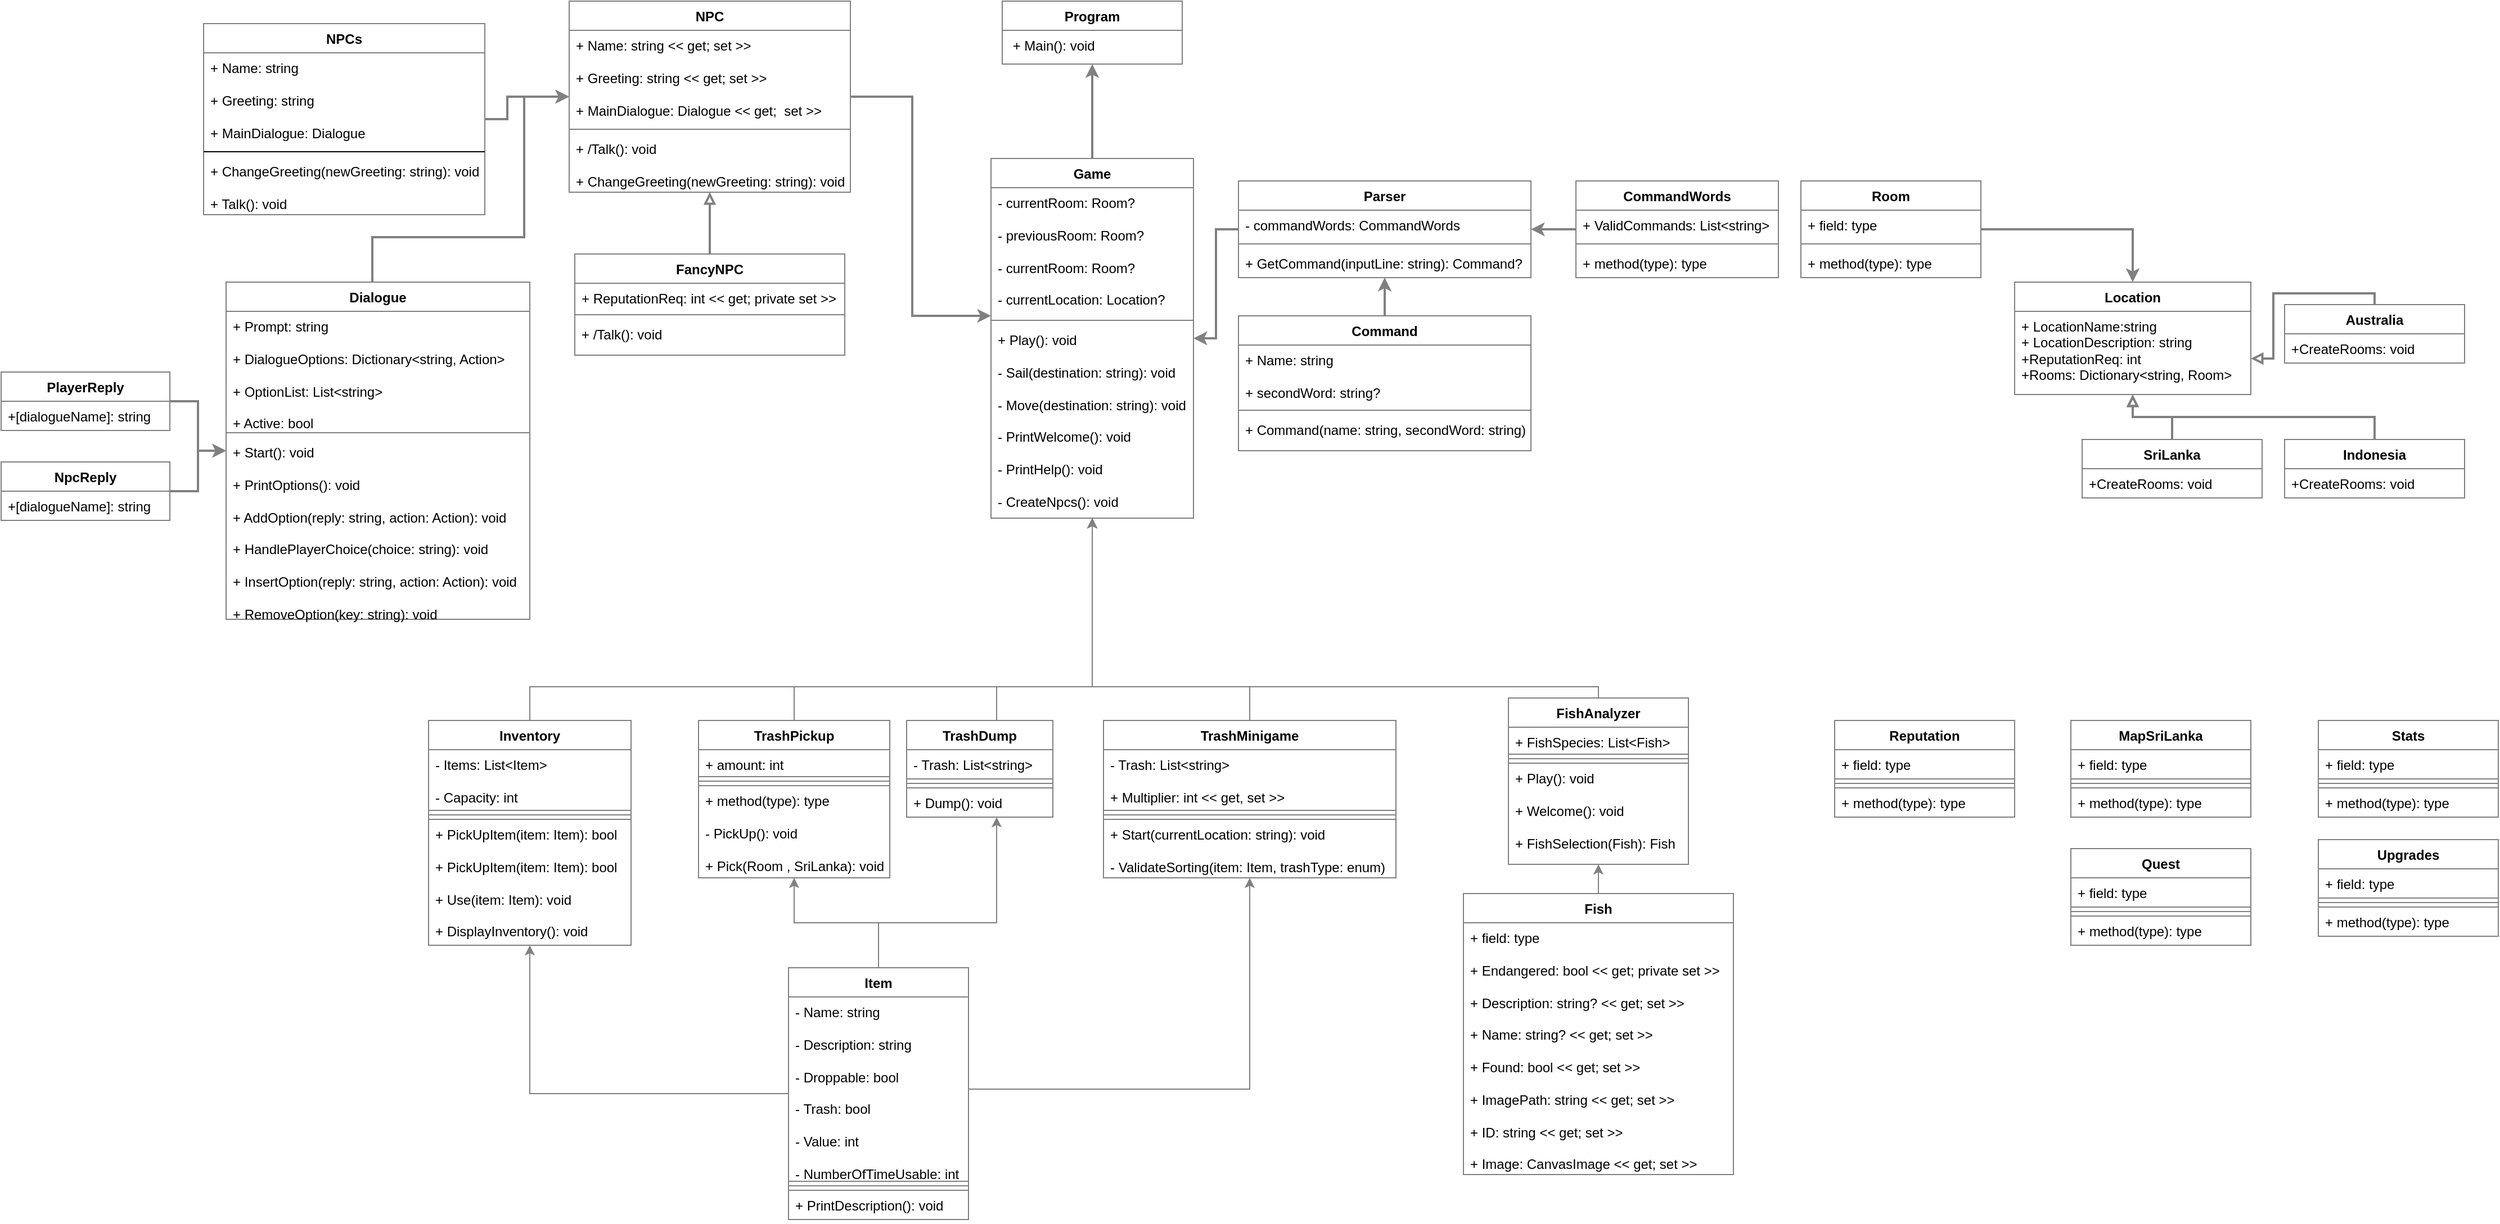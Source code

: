 <mxfile version="25.0.3">
  <diagram name="Page-1" id="HshJEkVW3gEjUvGZFas3">
    <mxGraphModel dx="2058" dy="684" grid="1" gridSize="10" guides="1" tooltips="1" connect="1" arrows="1" fold="1" page="1" pageScale="1" pageWidth="850" pageHeight="1100" math="0" shadow="0">
      <root>
        <mxCell id="0" />
        <mxCell id="1" parent="0" />
        <mxCell id="acAQ6S3nDztvJlJHTMa2-1" value="Program" style="swimlane;fontStyle=1;align=center;verticalAlign=top;childLayout=stackLayout;horizontal=1;startSize=26;horizontalStack=0;resizeParent=1;resizeParentMax=0;resizeLast=0;collapsible=1;marginBottom=0;whiteSpace=wrap;html=1;strokeColor=#808080;" parent="1" vertex="1">
          <mxGeometry x="350" y="10" width="160" height="56" as="geometry" />
        </mxCell>
        <mxCell id="acAQ6S3nDztvJlJHTMa2-4" value="&amp;nbsp;+ Main(): void" style="text;strokeColor=none;fillColor=none;align=left;verticalAlign=top;spacingLeft=4;spacingRight=4;overflow=hidden;rotatable=0;points=[[0,0.5],[1,0.5]];portConstraint=eastwest;whiteSpace=wrap;html=1;" parent="acAQ6S3nDztvJlJHTMa2-1" vertex="1">
          <mxGeometry y="26" width="160" height="30" as="geometry" />
        </mxCell>
        <mxCell id="8JX_aA4OtgWwRaUEEifY-51" style="edgeStyle=orthogonalEdgeStyle;shape=connector;rounded=0;orthogonalLoop=1;jettySize=auto;html=1;strokeColor=#808080;strokeWidth=2;align=center;verticalAlign=middle;fontFamily=Helvetica;fontSize=12;fontColor=default;fontStyle=1;labelBackgroundColor=default;endArrow=classic;endFill=1;" edge="1" parent="1" source="acAQ6S3nDztvJlJHTMa2-5" target="acAQ6S3nDztvJlJHTMa2-1">
          <mxGeometry relative="1" as="geometry" />
        </mxCell>
        <mxCell id="acAQ6S3nDztvJlJHTMa2-5" value="Game" style="swimlane;fontStyle=1;align=center;verticalAlign=top;childLayout=stackLayout;horizontal=1;startSize=26;horizontalStack=0;resizeParent=1;resizeParentMax=0;resizeLast=0;collapsible=1;marginBottom=0;whiteSpace=wrap;html=1;swimlaneFillColor=default;strokeColor=#808080;" parent="1" vertex="1">
          <mxGeometry x="340" y="150" width="180" height="320" as="geometry" />
        </mxCell>
        <mxCell id="acAQ6S3nDztvJlJHTMa2-6" value="- currentRoom: Room?&lt;div&gt;&lt;br&gt;&lt;div&gt;- previousRoom: Room?&lt;/div&gt;&lt;div&gt;&lt;br&gt;&lt;/div&gt;&lt;div&gt;- currentRoom: Room?&lt;br&gt;&lt;/div&gt;&lt;div&gt;&lt;br&gt;&lt;/div&gt;&lt;div&gt;- currentLocation: Location?&lt;/div&gt;&lt;/div&gt;" style="text;strokeColor=none;fillColor=none;align=left;verticalAlign=top;spacingLeft=4;spacingRight=4;overflow=hidden;rotatable=0;points=[[0,0.5],[1,0.5]];portConstraint=eastwest;whiteSpace=wrap;html=1;" parent="acAQ6S3nDztvJlJHTMa2-5" vertex="1">
          <mxGeometry y="26" width="180" height="114" as="geometry" />
        </mxCell>
        <mxCell id="acAQ6S3nDztvJlJHTMa2-7" value="" style="line;strokeWidth=1;fillColor=none;align=left;verticalAlign=middle;spacingTop=-1;spacingLeft=3;spacingRight=3;rotatable=0;labelPosition=right;points=[];portConstraint=eastwest;strokeColor=inherit;" parent="acAQ6S3nDztvJlJHTMa2-5" vertex="1">
          <mxGeometry y="140" width="180" height="8" as="geometry" />
        </mxCell>
        <mxCell id="acAQ6S3nDztvJlJHTMa2-8" value="&lt;div&gt;+ Play(): void&lt;/div&gt;&lt;div&gt;&lt;br&gt;&lt;/div&gt;&lt;div&gt;- Sail(destination: string): void&lt;/div&gt;&lt;div&gt;&lt;br&gt;&lt;/div&gt;&lt;div&gt;- Move(destination: string): void&lt;/div&gt;&lt;div&gt;&lt;br&gt;&lt;/div&gt;&lt;div&gt;- PrintWelcome(): void&lt;/div&gt;&lt;div&gt;&lt;br&gt;&lt;/div&gt;&lt;div&gt;- PrintHelp(): void&lt;/div&gt;&lt;div&gt;&lt;br&gt;&lt;/div&gt;&lt;div&gt;- CreateNpcs(): void&lt;/div&gt;&lt;div&gt;&lt;br&gt;&lt;/div&gt;" style="text;strokeColor=none;fillColor=none;align=left;verticalAlign=top;spacingLeft=4;spacingRight=4;overflow=hidden;rotatable=0;points=[[0,0.5],[1,0.5]];portConstraint=eastwest;whiteSpace=wrap;html=1;" parent="acAQ6S3nDztvJlJHTMa2-5" vertex="1">
          <mxGeometry y="148" width="180" height="172" as="geometry" />
        </mxCell>
        <mxCell id="8JX_aA4OtgWwRaUEEifY-50" style="edgeStyle=orthogonalEdgeStyle;shape=connector;rounded=0;orthogonalLoop=1;jettySize=auto;html=1;strokeColor=#808080;strokeWidth=2;align=center;verticalAlign=middle;fontFamily=Helvetica;fontSize=12;fontColor=default;fontStyle=1;labelBackgroundColor=default;endArrow=classic;endFill=1;" edge="1" parent="1" source="acAQ6S3nDztvJlJHTMa2-13" target="acAQ6S3nDztvJlJHTMa2-5">
          <mxGeometry relative="1" as="geometry" />
        </mxCell>
        <mxCell id="acAQ6S3nDztvJlJHTMa2-13" value="Parser" style="swimlane;fontStyle=1;align=center;verticalAlign=top;childLayout=stackLayout;horizontal=1;startSize=26;horizontalStack=0;resizeParent=1;resizeParentMax=0;resizeLast=0;collapsible=1;marginBottom=0;whiteSpace=wrap;html=1;swimlaneFillColor=default;strokeColor=#808080;" parent="1" vertex="1">
          <mxGeometry x="560" y="170" width="260" height="86" as="geometry" />
        </mxCell>
        <mxCell id="acAQ6S3nDztvJlJHTMa2-14" value="- commandWords: CommandWords" style="text;strokeColor=none;fillColor=none;align=left;verticalAlign=top;spacingLeft=4;spacingRight=4;overflow=hidden;rotatable=0;points=[[0,0.5],[1,0.5]];portConstraint=eastwest;whiteSpace=wrap;html=1;" parent="acAQ6S3nDztvJlJHTMa2-13" vertex="1">
          <mxGeometry y="26" width="260" height="26" as="geometry" />
        </mxCell>
        <mxCell id="acAQ6S3nDztvJlJHTMa2-15" value="" style="line;strokeWidth=1;fillColor=none;align=left;verticalAlign=middle;spacingTop=-1;spacingLeft=3;spacingRight=3;rotatable=0;labelPosition=right;points=[];portConstraint=eastwest;strokeColor=inherit;" parent="acAQ6S3nDztvJlJHTMa2-13" vertex="1">
          <mxGeometry y="52" width="260" height="8" as="geometry" />
        </mxCell>
        <mxCell id="acAQ6S3nDztvJlJHTMa2-16" value="+ GetCommand(inputLine: string): Command?" style="text;strokeColor=none;fillColor=none;align=left;verticalAlign=top;spacingLeft=4;spacingRight=4;overflow=hidden;rotatable=0;points=[[0,0.5],[1,0.5]];portConstraint=eastwest;whiteSpace=wrap;html=1;" parent="acAQ6S3nDztvJlJHTMa2-13" vertex="1">
          <mxGeometry y="60" width="260" height="26" as="geometry" />
        </mxCell>
        <mxCell id="8JX_aA4OtgWwRaUEEifY-49" style="edgeStyle=orthogonalEdgeStyle;shape=connector;rounded=0;orthogonalLoop=1;jettySize=auto;html=1;strokeColor=#808080;strokeWidth=2;align=center;verticalAlign=middle;fontFamily=Helvetica;fontSize=12;fontColor=default;fontStyle=1;labelBackgroundColor=default;endArrow=classic;endFill=1;" edge="1" parent="1" source="acAQ6S3nDztvJlJHTMa2-17" target="acAQ6S3nDztvJlJHTMa2-13">
          <mxGeometry relative="1" as="geometry" />
        </mxCell>
        <mxCell id="acAQ6S3nDztvJlJHTMa2-17" value="Command" style="swimlane;fontStyle=1;align=center;verticalAlign=top;childLayout=stackLayout;horizontal=1;startSize=26;horizontalStack=0;resizeParent=1;resizeParentMax=0;resizeLast=0;collapsible=1;marginBottom=0;whiteSpace=wrap;html=1;swimlaneFillColor=default;strokeColor=#808080;" parent="1" vertex="1">
          <mxGeometry x="560" y="290" width="260" height="120" as="geometry" />
        </mxCell>
        <mxCell id="acAQ6S3nDztvJlJHTMa2-18" value="+ Name: string&lt;div&gt;&lt;br&gt;&lt;div&gt;+ secondWord: string?&lt;/div&gt;&lt;/div&gt;" style="text;strokeColor=none;fillColor=none;align=left;verticalAlign=top;spacingLeft=4;spacingRight=4;overflow=hidden;rotatable=0;points=[[0,0.5],[1,0.5]];portConstraint=eastwest;whiteSpace=wrap;html=1;" parent="acAQ6S3nDztvJlJHTMa2-17" vertex="1">
          <mxGeometry y="26" width="260" height="54" as="geometry" />
        </mxCell>
        <mxCell id="acAQ6S3nDztvJlJHTMa2-19" value="" style="line;strokeWidth=1;fillColor=none;align=left;verticalAlign=middle;spacingTop=-1;spacingLeft=3;spacingRight=3;rotatable=0;labelPosition=right;points=[];portConstraint=eastwest;strokeColor=inherit;" parent="acAQ6S3nDztvJlJHTMa2-17" vertex="1">
          <mxGeometry y="80" width="260" height="8" as="geometry" />
        </mxCell>
        <mxCell id="acAQ6S3nDztvJlJHTMa2-20" value="+ Command(name: string, secondWord: string)" style="text;strokeColor=none;fillColor=none;align=left;verticalAlign=top;spacingLeft=4;spacingRight=4;overflow=hidden;rotatable=0;points=[[0,0.5],[1,0.5]];portConstraint=eastwest;whiteSpace=wrap;html=1;" parent="acAQ6S3nDztvJlJHTMa2-17" vertex="1">
          <mxGeometry y="88" width="260" height="32" as="geometry" />
        </mxCell>
        <mxCell id="acAQ6S3nDztvJlJHTMa2-170" style="edgeStyle=orthogonalEdgeStyle;rounded=0;orthogonalLoop=1;jettySize=auto;html=1;strokeColor=#808080;" parent="1" source="acAQ6S3nDztvJlJHTMa2-33" target="acAQ6S3nDztvJlJHTMa2-5" edge="1">
          <mxGeometry relative="1" as="geometry">
            <Array as="points">
              <mxPoint x="-70" y="620" />
              <mxPoint x="430" y="620" />
            </Array>
          </mxGeometry>
        </mxCell>
        <mxCell id="acAQ6S3nDztvJlJHTMa2-33" value="Inventory" style="swimlane;fontStyle=1;align=center;verticalAlign=top;childLayout=stackLayout;horizontal=1;startSize=26;horizontalStack=0;resizeParent=1;resizeParentMax=0;resizeLast=0;collapsible=1;marginBottom=0;whiteSpace=wrap;html=1;swimlaneFillColor=default;strokeColor=#808080;" parent="1" vertex="1">
          <mxGeometry x="-160" y="650" width="180" height="200" as="geometry" />
        </mxCell>
        <mxCell id="acAQ6S3nDztvJlJHTMa2-34" value="- Items: List&amp;lt;Item&amp;gt;&lt;div&gt;&lt;br&gt;&lt;/div&gt;&lt;div&gt;- Capacity: int&lt;/div&gt;&lt;div&gt;&lt;br&gt;&lt;/div&gt;" style="text;strokeColor=#808080;fillColor=none;align=left;verticalAlign=top;spacingLeft=4;spacingRight=4;overflow=hidden;rotatable=0;points=[[0,0.5],[1,0.5]];portConstraint=eastwest;whiteSpace=wrap;html=1;" parent="acAQ6S3nDztvJlJHTMa2-33" vertex="1">
          <mxGeometry y="26" width="180" height="54" as="geometry" />
        </mxCell>
        <mxCell id="acAQ6S3nDztvJlJHTMa2-35" value="" style="line;strokeWidth=1;fillColor=none;align=left;verticalAlign=middle;spacingTop=-1;spacingLeft=3;spacingRight=3;rotatable=0;labelPosition=right;points=[];portConstraint=eastwest;strokeColor=#808080;" parent="acAQ6S3nDztvJlJHTMa2-33" vertex="1">
          <mxGeometry y="80" width="180" height="8" as="geometry" />
        </mxCell>
        <mxCell id="acAQ6S3nDztvJlJHTMa2-36" value="&lt;div&gt;+ PickUpItem(item: Item): bool&lt;/div&gt;&lt;div&gt;&lt;br&gt;&lt;/div&gt;&lt;div&gt;+ PickUpItem(item: Item): bool&lt;/div&gt;&lt;div&gt;&lt;br&gt;&lt;/div&gt;&lt;div&gt;&lt;span class=&quot;hljs-operator&quot;&gt;+&lt;/span&gt;&amp;nbsp;Use(item: Item): void&lt;/div&gt;&lt;div&gt;&lt;br&gt;&lt;/div&gt;&lt;div&gt;&lt;span class=&quot;hljs-operator&quot;&gt;+&lt;/span&gt;&amp;nbsp;DisplayInventory(): void&amp;nbsp;&lt;/div&gt;" style="text;strokeColor=#808080;fillColor=none;align=left;verticalAlign=top;spacingLeft=4;spacingRight=4;overflow=hidden;rotatable=0;points=[[0,0.5],[1,0.5]];portConstraint=eastwest;whiteSpace=wrap;html=1;" parent="acAQ6S3nDztvJlJHTMa2-33" vertex="1">
          <mxGeometry y="88" width="180" height="112" as="geometry" />
        </mxCell>
        <mxCell id="F4LDAdHDtTHoYNamxjhs-8" style="edgeStyle=orthogonalEdgeStyle;rounded=0;orthogonalLoop=1;jettySize=auto;html=1;strokeColor=#808080;" parent="1" source="acAQ6S3nDztvJlJHTMa2-37" target="acAQ6S3nDztvJlJHTMa2-117" edge="1">
          <mxGeometry relative="1" as="geometry" />
        </mxCell>
        <mxCell id="F4LDAdHDtTHoYNamxjhs-9" style="edgeStyle=orthogonalEdgeStyle;rounded=0;orthogonalLoop=1;jettySize=auto;html=1;strokeColor=#808080;" parent="1" source="acAQ6S3nDztvJlJHTMa2-37" target="acAQ6S3nDztvJlJHTMa2-33" edge="1">
          <mxGeometry relative="1" as="geometry" />
        </mxCell>
        <mxCell id="F4LDAdHDtTHoYNamxjhs-10" style="edgeStyle=orthogonalEdgeStyle;rounded=0;orthogonalLoop=1;jettySize=auto;html=1;strokeColor=#808080;" parent="1" source="acAQ6S3nDztvJlJHTMa2-37" target="acAQ6S3nDztvJlJHTMa2-121" edge="1">
          <mxGeometry relative="1" as="geometry">
            <Array as="points">
              <mxPoint x="240" y="830" />
              <mxPoint x="345" y="830" />
            </Array>
          </mxGeometry>
        </mxCell>
        <mxCell id="acAQ6S3nDztvJlJHTMa2-37" value="Item" style="swimlane;fontStyle=1;align=center;verticalAlign=top;childLayout=stackLayout;horizontal=1;startSize=26;horizontalStack=0;resizeParent=1;resizeParentMax=0;resizeLast=0;collapsible=1;marginBottom=0;whiteSpace=wrap;html=1;swimlaneFillColor=default;strokeColor=#808080;" parent="1" vertex="1">
          <mxGeometry x="160" y="870" width="160" height="224" as="geometry" />
        </mxCell>
        <mxCell id="acAQ6S3nDztvJlJHTMa2-38" value="&lt;font style=&quot;font-size: 12px;&quot;&gt;&lt;span class=&quot;hljs-operator&quot;&gt;-&lt;/span&gt;&amp;nbsp;Name: string&lt;/font&gt;&lt;div&gt;&lt;br&gt;&lt;div&gt;&lt;div&gt;&lt;font style=&quot;font-size: 12px;&quot;&gt;&lt;span class=&quot;hljs-operator&quot;&gt;-&lt;/span&gt;&amp;nbsp;Description: string&lt;/font&gt;&lt;/div&gt;&lt;div&gt;&lt;font style=&quot;font-size: 12px;&quot;&gt;&lt;br&gt;&lt;/font&gt;&lt;/div&gt;&lt;div&gt;&lt;font style=&quot;font-size: 12px;&quot;&gt;&lt;span class=&quot;hljs-operator&quot;&gt;-&lt;/span&gt;&amp;nbsp;Droppable: bool&lt;/font&gt;&lt;/div&gt;&lt;div&gt;&lt;font style=&quot;font-size: 12px;&quot;&gt;&lt;br&gt;&lt;/font&gt;&lt;/div&gt;&lt;div&gt;&lt;font style=&quot;font-size: 12px;&quot;&gt;&lt;span class=&quot;hljs-operator&quot;&gt;-&lt;/span&gt;&amp;nbsp;Trash: bool&lt;/font&gt;&lt;/div&gt;&lt;div&gt;&lt;font style=&quot;font-size: 12px;&quot;&gt;&lt;br&gt;&lt;/font&gt;&lt;/div&gt;&lt;div&gt;&lt;font style=&quot;font-size: 12px;&quot;&gt;&lt;span class=&quot;hljs-operator&quot;&gt;-&lt;/span&gt;&amp;nbsp;&lt;span class=&quot;hljs-keyword&quot;&gt;Value&lt;/span&gt;:&amp;nbsp;&lt;span class=&quot;hljs-type&quot;&gt;int&lt;/span&gt;&lt;/font&gt;&lt;/div&gt;&lt;div&gt;&lt;font style=&quot;font-size: 12px;&quot;&gt;&lt;span class=&quot;hljs-type&quot;&gt;&lt;br&gt;&lt;/span&gt;&lt;/font&gt;&lt;/div&gt;&lt;div&gt;&lt;span class=&quot;hljs-type&quot;&gt;&lt;font style=&quot;font-size: 12px;&quot;&gt;&lt;span class=&quot;hljs-operator&quot;&gt;-&lt;/span&gt;&amp;nbsp;NumberOfTimeUsable:&amp;nbsp;&lt;span class=&quot;hljs-type&quot;&gt;int&lt;/span&gt;&lt;/font&gt;&lt;/span&gt;&lt;/div&gt;&lt;/div&gt;&lt;/div&gt;" style="text;strokeColor=#808080;fillColor=none;align=left;verticalAlign=top;spacingLeft=4;spacingRight=4;overflow=hidden;rotatable=0;points=[[0,0.5],[1,0.5]];portConstraint=eastwest;whiteSpace=wrap;html=1;" parent="acAQ6S3nDztvJlJHTMa2-37" vertex="1">
          <mxGeometry y="26" width="160" height="164" as="geometry" />
        </mxCell>
        <mxCell id="acAQ6S3nDztvJlJHTMa2-39" value="" style="line;strokeWidth=1;fillColor=none;align=left;verticalAlign=middle;spacingTop=-1;spacingLeft=3;spacingRight=3;rotatable=0;labelPosition=right;points=[];portConstraint=eastwest;strokeColor=#808080;" parent="acAQ6S3nDztvJlJHTMa2-37" vertex="1">
          <mxGeometry y="190" width="160" height="8" as="geometry" />
        </mxCell>
        <mxCell id="acAQ6S3nDztvJlJHTMa2-40" value="+ PrintDescription(): void" style="text;strokeColor=#808080;fillColor=none;align=left;verticalAlign=top;spacingLeft=4;spacingRight=4;overflow=hidden;rotatable=0;points=[[0,0.5],[1,0.5]];portConstraint=eastwest;whiteSpace=wrap;html=1;" parent="acAQ6S3nDztvJlJHTMa2-37" vertex="1">
          <mxGeometry y="198" width="160" height="26" as="geometry" />
        </mxCell>
        <mxCell id="acAQ6S3nDztvJlJHTMa2-44" value="CommandWords" style="swimlane;fontStyle=1;align=center;verticalAlign=top;childLayout=stackLayout;horizontal=1;startSize=26;horizontalStack=0;resizeParent=1;resizeParentMax=0;resizeLast=0;collapsible=1;marginBottom=0;whiteSpace=wrap;html=1;strokeColor=#808080;" parent="1" vertex="1">
          <mxGeometry x="860" y="170" width="180" height="86" as="geometry" />
        </mxCell>
        <mxCell id="acAQ6S3nDztvJlJHTMa2-45" value="+ ValidCommands: List&amp;lt;string&amp;gt;" style="text;strokeColor=none;fillColor=none;align=left;verticalAlign=top;spacingLeft=4;spacingRight=4;overflow=hidden;rotatable=0;points=[[0,0.5],[1,0.5]];portConstraint=eastwest;whiteSpace=wrap;html=1;" parent="acAQ6S3nDztvJlJHTMa2-44" vertex="1">
          <mxGeometry y="26" width="180" height="26" as="geometry" />
        </mxCell>
        <mxCell id="acAQ6S3nDztvJlJHTMa2-46" value="" style="line;strokeWidth=1;fillColor=none;align=left;verticalAlign=middle;spacingTop=-1;spacingLeft=3;spacingRight=3;rotatable=0;labelPosition=right;points=[];portConstraint=eastwest;strokeColor=inherit;" parent="acAQ6S3nDztvJlJHTMa2-44" vertex="1">
          <mxGeometry y="52" width="180" height="8" as="geometry" />
        </mxCell>
        <mxCell id="acAQ6S3nDztvJlJHTMa2-47" value="+ method(type): type" style="text;strokeColor=none;fillColor=none;align=left;verticalAlign=top;spacingLeft=4;spacingRight=4;overflow=hidden;rotatable=0;points=[[0,0.5],[1,0.5]];portConstraint=eastwest;whiteSpace=wrap;html=1;" parent="acAQ6S3nDztvJlJHTMa2-44" vertex="1">
          <mxGeometry y="60" width="180" height="26" as="geometry" />
        </mxCell>
        <mxCell id="acAQ6S3nDztvJlJHTMa2-52" value="FancyNPC" style="swimlane;fontStyle=1;align=center;verticalAlign=top;childLayout=stackLayout;horizontal=1;startSize=26;horizontalStack=0;resizeParent=1;resizeParentMax=0;resizeLast=0;collapsible=1;marginBottom=0;whiteSpace=wrap;html=1;strokeColor=#808080;" parent="1" vertex="1">
          <mxGeometry x="-30" y="235" width="240" height="90" as="geometry" />
        </mxCell>
        <mxCell id="acAQ6S3nDztvJlJHTMa2-53" value="+ ReputationReq: int &amp;lt;&amp;lt; get; private set &amp;gt;&amp;gt;" style="text;strokeColor=none;fillColor=none;align=left;verticalAlign=top;spacingLeft=4;spacingRight=4;overflow=hidden;rotatable=0;points=[[0,0.5],[1,0.5]];portConstraint=eastwest;whiteSpace=wrap;html=1;" parent="acAQ6S3nDztvJlJHTMa2-52" vertex="1">
          <mxGeometry y="26" width="240" height="24" as="geometry" />
        </mxCell>
        <mxCell id="acAQ6S3nDztvJlJHTMa2-54" value="" style="line;strokeWidth=1;fillColor=none;align=left;verticalAlign=middle;spacingTop=-1;spacingLeft=3;spacingRight=3;rotatable=0;labelPosition=right;points=[];portConstraint=eastwest;strokeColor=inherit;" parent="acAQ6S3nDztvJlJHTMa2-52" vertex="1">
          <mxGeometry y="50" width="240" height="8" as="geometry" />
        </mxCell>
        <mxCell id="acAQ6S3nDztvJlJHTMa2-55" value="&lt;div&gt;+ /Talk(): void&lt;/div&gt;" style="text;strokeColor=none;fillColor=none;align=left;verticalAlign=top;spacingLeft=4;spacingRight=4;overflow=hidden;rotatable=0;points=[[0,0.5],[1,0.5]];portConstraint=eastwest;whiteSpace=wrap;html=1;" parent="acAQ6S3nDztvJlJHTMa2-52" vertex="1">
          <mxGeometry y="58" width="240" height="32" as="geometry" />
        </mxCell>
        <mxCell id="acAQ6S3nDztvJlJHTMa2-56" value="Dialogue" style="swimlane;fontStyle=1;align=center;verticalAlign=top;childLayout=stackLayout;horizontal=1;startSize=26;horizontalStack=0;resizeParent=1;resizeParentMax=0;resizeLast=0;collapsible=1;marginBottom=0;whiteSpace=wrap;html=1;strokeColor=#808080;" parent="1" vertex="1">
          <mxGeometry x="-340" y="260" width="270" height="300" as="geometry">
            <mxRectangle x="-130" y="204" width="90" height="30" as="alternateBounds" />
          </mxGeometry>
        </mxCell>
        <mxCell id="acAQ6S3nDztvJlJHTMa2-57" value="+ Prompt: string&lt;div&gt;&lt;br&gt;&lt;/div&gt;&lt;div&gt;+ DialogueOptions: Dictionary&amp;lt;string, Action&amp;gt;&lt;br&gt;&lt;/div&gt;&lt;div&gt;&lt;br&gt;&lt;/div&gt;&lt;div&gt;+ OptionList: List&amp;lt;string&amp;gt;&lt;br&gt;&lt;/div&gt;&lt;div&gt;&lt;br&gt;&lt;/div&gt;&lt;div&gt;+ Active: bool&lt;/div&gt;" style="text;strokeColor=none;fillColor=none;align=left;verticalAlign=top;spacingLeft=4;spacingRight=4;overflow=hidden;rotatable=0;points=[[0,0.5],[1,0.5]];portConstraint=eastwest;whiteSpace=wrap;html=1;" parent="acAQ6S3nDztvJlJHTMa2-56" vertex="1">
          <mxGeometry y="26" width="270" height="104" as="geometry" />
        </mxCell>
        <mxCell id="acAQ6S3nDztvJlJHTMa2-58" value="" style="line;strokeWidth=1;fillColor=none;align=left;verticalAlign=middle;spacingTop=-1;spacingLeft=3;spacingRight=3;rotatable=0;labelPosition=right;points=[];portConstraint=eastwest;strokeColor=inherit;" parent="acAQ6S3nDztvJlJHTMa2-56" vertex="1">
          <mxGeometry y="130" width="270" height="8" as="geometry" />
        </mxCell>
        <mxCell id="acAQ6S3nDztvJlJHTMa2-59" value="+ Start(): void&lt;div&gt;&lt;br&gt;&lt;/div&gt;&lt;div&gt;+ PrintOptions(): void&lt;br&gt;&lt;/div&gt;&lt;div&gt;&lt;br&gt;&lt;/div&gt;&lt;div&gt;+ AddOption(reply: string, action: Action): void&lt;/div&gt;&lt;div&gt;&lt;br&gt;&lt;/div&gt;&lt;div&gt;+ HandlePlayerChoice(choice: string): void&lt;br&gt;&lt;/div&gt;&lt;div&gt;&lt;br&gt;&lt;/div&gt;&lt;div&gt;+ InsertOption(reply: string, action: Action): void&lt;br&gt;&lt;/div&gt;&lt;div&gt;&lt;br&gt;&lt;/div&gt;&lt;div&gt;+ RemoveOption(key: string): void&lt;br&gt;&lt;/div&gt;&lt;div&gt;&lt;br&gt;&lt;/div&gt;&lt;div&gt;&lt;br&gt;&lt;/div&gt;" style="text;strokeColor=none;fillColor=none;align=left;verticalAlign=top;spacingLeft=4;spacingRight=4;overflow=hidden;rotatable=0;points=[[0,0.5],[1,0.5]];portConstraint=eastwest;whiteSpace=wrap;html=1;" parent="acAQ6S3nDztvJlJHTMa2-56" vertex="1">
          <mxGeometry y="138" width="270" height="162" as="geometry" />
        </mxCell>
        <mxCell id="acAQ6S3nDztvJlJHTMa2-68" value="Reputation" style="swimlane;fontStyle=1;align=center;verticalAlign=top;childLayout=stackLayout;horizontal=1;startSize=26;horizontalStack=0;resizeParent=1;resizeParentMax=0;resizeLast=0;collapsible=1;marginBottom=0;whiteSpace=wrap;html=1;strokeColor=#808080;" parent="1" vertex="1">
          <mxGeometry x="1090" y="650" width="160" height="86" as="geometry" />
        </mxCell>
        <mxCell id="acAQ6S3nDztvJlJHTMa2-69" value="+ field: type" style="text;strokeColor=#808080;fillColor=none;align=left;verticalAlign=top;spacingLeft=4;spacingRight=4;overflow=hidden;rotatable=0;points=[[0,0.5],[1,0.5]];portConstraint=eastwest;whiteSpace=wrap;html=1;" parent="acAQ6S3nDztvJlJHTMa2-68" vertex="1">
          <mxGeometry y="26" width="160" height="26" as="geometry" />
        </mxCell>
        <mxCell id="acAQ6S3nDztvJlJHTMa2-70" value="" style="line;strokeWidth=1;fillColor=none;align=left;verticalAlign=middle;spacingTop=-1;spacingLeft=3;spacingRight=3;rotatable=0;labelPosition=right;points=[];portConstraint=eastwest;strokeColor=#808080;" parent="acAQ6S3nDztvJlJHTMa2-68" vertex="1">
          <mxGeometry y="52" width="160" height="8" as="geometry" />
        </mxCell>
        <mxCell id="acAQ6S3nDztvJlJHTMa2-71" value="+ method(type): type" style="text;strokeColor=#808080;fillColor=none;align=left;verticalAlign=top;spacingLeft=4;spacingRight=4;overflow=hidden;rotatable=0;points=[[0,0.5],[1,0.5]];portConstraint=eastwest;whiteSpace=wrap;html=1;" parent="acAQ6S3nDztvJlJHTMa2-68" vertex="1">
          <mxGeometry y="60" width="160" height="26" as="geometry" />
        </mxCell>
        <mxCell id="acAQ6S3nDztvJlJHTMa2-72" value="NpcReply" style="swimlane;fontStyle=1;align=center;verticalAlign=top;childLayout=stackLayout;horizontal=1;startSize=26;horizontalStack=0;resizeParent=1;resizeParentMax=0;resizeLast=0;collapsible=1;marginBottom=0;whiteSpace=wrap;html=1;strokeColor=#808080;" parent="1" vertex="1">
          <mxGeometry x="-540" y="420" width="150" height="52" as="geometry" />
        </mxCell>
        <mxCell id="acAQ6S3nDztvJlJHTMa2-73" value="+[dialogueName]: string&amp;nbsp;" style="text;strokeColor=none;fillColor=none;align=left;verticalAlign=top;spacingLeft=4;spacingRight=4;overflow=hidden;rotatable=0;points=[[0,0.5],[1,0.5]];portConstraint=eastwest;whiteSpace=wrap;html=1;" parent="acAQ6S3nDztvJlJHTMa2-72" vertex="1">
          <mxGeometry y="26" width="150" height="26" as="geometry" />
        </mxCell>
        <mxCell id="acAQ6S3nDztvJlJHTMa2-77" value="PlayerReply" style="swimlane;fontStyle=1;align=center;verticalAlign=top;childLayout=stackLayout;horizontal=1;startSize=26;horizontalStack=0;resizeParent=1;resizeParentMax=0;resizeLast=0;collapsible=1;marginBottom=0;whiteSpace=wrap;html=1;strokeColor=#808080;" parent="1" vertex="1">
          <mxGeometry x="-540" y="340" width="150" height="52" as="geometry" />
        </mxCell>
        <mxCell id="acAQ6S3nDztvJlJHTMa2-78" value="+[dialogueName]: string&amp;nbsp;" style="text;strokeColor=none;fillColor=none;align=left;verticalAlign=top;spacingLeft=4;spacingRight=4;overflow=hidden;rotatable=0;points=[[0,0.5],[1,0.5]];portConstraint=eastwest;whiteSpace=wrap;html=1;" parent="acAQ6S3nDztvJlJHTMa2-77" vertex="1">
          <mxGeometry y="26" width="150" height="26" as="geometry" />
        </mxCell>
        <mxCell id="acAQ6S3nDztvJlJHTMa2-81" value="Quest" style="swimlane;fontStyle=1;align=center;verticalAlign=top;childLayout=stackLayout;horizontal=1;startSize=26;horizontalStack=0;resizeParent=1;resizeParentMax=0;resizeLast=0;collapsible=1;marginBottom=0;whiteSpace=wrap;html=1;strokeColor=#808080;" parent="1" vertex="1">
          <mxGeometry x="1300" y="764" width="160" height="86" as="geometry" />
        </mxCell>
        <mxCell id="acAQ6S3nDztvJlJHTMa2-82" value="+ field: type" style="text;strokeColor=#808080;fillColor=none;align=left;verticalAlign=top;spacingLeft=4;spacingRight=4;overflow=hidden;rotatable=0;points=[[0,0.5],[1,0.5]];portConstraint=eastwest;whiteSpace=wrap;html=1;" parent="acAQ6S3nDztvJlJHTMa2-81" vertex="1">
          <mxGeometry y="26" width="160" height="26" as="geometry" />
        </mxCell>
        <mxCell id="acAQ6S3nDztvJlJHTMa2-83" value="" style="line;strokeWidth=1;fillColor=none;align=left;verticalAlign=middle;spacingTop=-1;spacingLeft=3;spacingRight=3;rotatable=0;labelPosition=right;points=[];portConstraint=eastwest;strokeColor=#808080;" parent="acAQ6S3nDztvJlJHTMa2-81" vertex="1">
          <mxGeometry y="52" width="160" height="8" as="geometry" />
        </mxCell>
        <mxCell id="acAQ6S3nDztvJlJHTMa2-84" value="+ method(type): type" style="text;strokeColor=#808080;fillColor=none;align=left;verticalAlign=top;spacingLeft=4;spacingRight=4;overflow=hidden;rotatable=0;points=[[0,0.5],[1,0.5]];portConstraint=eastwest;whiteSpace=wrap;html=1;" parent="acAQ6S3nDztvJlJHTMa2-81" vertex="1">
          <mxGeometry y="60" width="160" height="26" as="geometry" />
        </mxCell>
        <mxCell id="8JX_aA4OtgWwRaUEEifY-46" style="edgeStyle=orthogonalEdgeStyle;shape=connector;rounded=0;orthogonalLoop=1;jettySize=auto;html=1;entryX=0.5;entryY=0;entryDx=0;entryDy=0;strokeColor=#808080;strokeWidth=2;align=center;verticalAlign=middle;fontFamily=Helvetica;fontSize=12;fontColor=default;fontStyle=1;labelBackgroundColor=default;endArrow=classic;endFill=1;" edge="1" parent="1" source="acAQ6S3nDztvJlJHTMa2-85" target="acAQ6S3nDztvJlJHTMa2-137">
          <mxGeometry relative="1" as="geometry" />
        </mxCell>
        <mxCell id="acAQ6S3nDztvJlJHTMa2-85" value="Room" style="swimlane;fontStyle=1;align=center;verticalAlign=top;childLayout=stackLayout;horizontal=1;startSize=26;horizontalStack=0;resizeParent=1;resizeParentMax=0;resizeLast=0;collapsible=1;marginBottom=0;whiteSpace=wrap;html=1;strokeColor=#808080;" parent="1" vertex="1">
          <mxGeometry x="1060" y="170" width="160" height="86" as="geometry" />
        </mxCell>
        <mxCell id="acAQ6S3nDztvJlJHTMa2-86" value="+ field: type" style="text;strokeColor=none;fillColor=none;align=left;verticalAlign=top;spacingLeft=4;spacingRight=4;overflow=hidden;rotatable=0;points=[[0,0.5],[1,0.5]];portConstraint=eastwest;whiteSpace=wrap;html=1;" parent="acAQ6S3nDztvJlJHTMa2-85" vertex="1">
          <mxGeometry y="26" width="160" height="26" as="geometry" />
        </mxCell>
        <mxCell id="acAQ6S3nDztvJlJHTMa2-87" value="" style="line;strokeWidth=1;fillColor=none;align=left;verticalAlign=middle;spacingTop=-1;spacingLeft=3;spacingRight=3;rotatable=0;labelPosition=right;points=[];portConstraint=eastwest;strokeColor=inherit;" parent="acAQ6S3nDztvJlJHTMa2-85" vertex="1">
          <mxGeometry y="52" width="160" height="8" as="geometry" />
        </mxCell>
        <mxCell id="acAQ6S3nDztvJlJHTMa2-88" value="+ method(type): type" style="text;strokeColor=none;fillColor=none;align=left;verticalAlign=top;spacingLeft=4;spacingRight=4;overflow=hidden;rotatable=0;points=[[0,0.5],[1,0.5]];portConstraint=eastwest;whiteSpace=wrap;html=1;" parent="acAQ6S3nDztvJlJHTMa2-85" vertex="1">
          <mxGeometry y="60" width="160" height="26" as="geometry" />
        </mxCell>
        <mxCell id="acAQ6S3nDztvJlJHTMa2-89" value="NPCs" style="swimlane;fontStyle=1;align=center;verticalAlign=top;childLayout=stackLayout;horizontal=1;startSize=26;horizontalStack=0;resizeParent=1;resizeParentMax=0;resizeLast=0;collapsible=1;marginBottom=0;whiteSpace=wrap;html=1;strokeColor=#808080;" parent="1" vertex="1">
          <mxGeometry x="-360" y="30" width="250" height="170" as="geometry" />
        </mxCell>
        <mxCell id="acAQ6S3nDztvJlJHTMa2-90" value="&lt;div&gt;+ Name: string&lt;br&gt;&lt;/div&gt;&lt;div&gt;&lt;br&gt;&lt;/div&gt;&lt;div&gt;+ Greeting: string&lt;/div&gt;&lt;div&gt;&lt;br&gt;&lt;/div&gt;&lt;div&gt;+ MainDialogue: Dialogue&lt;/div&gt;" style="text;align=left;verticalAlign=top;spacingLeft=4;spacingRight=4;overflow=hidden;rotatable=0;points=[[0,0.5],[1,0.5]];portConstraint=eastwest;whiteSpace=wrap;html=1;" parent="acAQ6S3nDztvJlJHTMa2-89" vertex="1">
          <mxGeometry y="26" width="250" height="84" as="geometry" />
        </mxCell>
        <mxCell id="acAQ6S3nDztvJlJHTMa2-91" value="" style="line;strokeWidth=1;align=left;verticalAlign=middle;spacingTop=-1;spacingLeft=3;spacingRight=3;rotatable=0;labelPosition=right;points=[];portConstraint=eastwest;" parent="acAQ6S3nDztvJlJHTMa2-89" vertex="1">
          <mxGeometry y="110" width="250" height="8" as="geometry" />
        </mxCell>
        <mxCell id="acAQ6S3nDztvJlJHTMa2-92" value="+ ChangeGreeting(newGreeting: string): void&lt;br&gt;&lt;div&gt;&lt;br&gt;&lt;/div&gt;&lt;div&gt;+ Talk(): void&lt;br&gt;&lt;/div&gt;" style="text;align=left;verticalAlign=top;spacingLeft=4;spacingRight=4;overflow=hidden;rotatable=0;points=[[0,0.5],[1,0.5]];portConstraint=eastwest;whiteSpace=wrap;html=1;" parent="acAQ6S3nDztvJlJHTMa2-89" vertex="1">
          <mxGeometry y="118" width="250" height="52" as="geometry" />
        </mxCell>
        <mxCell id="acAQ6S3nDztvJlJHTMa2-113" value="MapSriLanka" style="swimlane;fontStyle=1;align=center;verticalAlign=top;childLayout=stackLayout;horizontal=1;startSize=26;horizontalStack=0;resizeParent=1;resizeParentMax=0;resizeLast=0;collapsible=1;marginBottom=0;whiteSpace=wrap;html=1;strokeColor=#808080;" parent="1" vertex="1">
          <mxGeometry x="1300" y="650" width="160" height="86" as="geometry" />
        </mxCell>
        <mxCell id="acAQ6S3nDztvJlJHTMa2-114" value="+ field: type" style="text;strokeColor=#808080;fillColor=none;align=left;verticalAlign=top;spacingLeft=4;spacingRight=4;overflow=hidden;rotatable=0;points=[[0,0.5],[1,0.5]];portConstraint=eastwest;whiteSpace=wrap;html=1;" parent="acAQ6S3nDztvJlJHTMa2-113" vertex="1">
          <mxGeometry y="26" width="160" height="26" as="geometry" />
        </mxCell>
        <mxCell id="acAQ6S3nDztvJlJHTMa2-115" value="" style="line;strokeWidth=1;fillColor=none;align=left;verticalAlign=middle;spacingTop=-1;spacingLeft=3;spacingRight=3;rotatable=0;labelPosition=right;points=[];portConstraint=eastwest;strokeColor=#808080;" parent="acAQ6S3nDztvJlJHTMa2-113" vertex="1">
          <mxGeometry y="52" width="160" height="8" as="geometry" />
        </mxCell>
        <mxCell id="acAQ6S3nDztvJlJHTMa2-116" value="+ method(type): type" style="text;strokeColor=#808080;fillColor=none;align=left;verticalAlign=top;spacingLeft=4;spacingRight=4;overflow=hidden;rotatable=0;points=[[0,0.5],[1,0.5]];portConstraint=eastwest;whiteSpace=wrap;html=1;" parent="acAQ6S3nDztvJlJHTMa2-113" vertex="1">
          <mxGeometry y="60" width="160" height="26" as="geometry" />
        </mxCell>
        <mxCell id="F4LDAdHDtTHoYNamxjhs-5" style="edgeStyle=orthogonalEdgeStyle;rounded=0;orthogonalLoop=1;jettySize=auto;html=1;strokeColor=#808080;" parent="1" source="acAQ6S3nDztvJlJHTMa2-117" target="acAQ6S3nDztvJlJHTMa2-5" edge="1">
          <mxGeometry relative="1" as="geometry">
            <Array as="points">
              <mxPoint x="165" y="620" />
              <mxPoint x="430" y="620" />
            </Array>
          </mxGeometry>
        </mxCell>
        <mxCell id="acAQ6S3nDztvJlJHTMa2-117" value="TrashPickup" style="swimlane;fontStyle=1;align=center;verticalAlign=top;childLayout=stackLayout;horizontal=1;startSize=26;horizontalStack=0;resizeParent=1;resizeParentMax=0;resizeLast=0;collapsible=1;marginBottom=0;whiteSpace=wrap;html=1;swimlaneFillColor=default;strokeColor=#808080;" parent="1" vertex="1">
          <mxGeometry x="80" y="650" width="170" height="140" as="geometry" />
        </mxCell>
        <mxCell id="acAQ6S3nDztvJlJHTMa2-118" value="&lt;div&gt;+ amount: int&lt;br&gt;&lt;/div&gt;" style="text;strokeColor=#808080;fillColor=none;align=left;verticalAlign=top;spacingLeft=4;spacingRight=4;overflow=hidden;rotatable=0;points=[[0,0.5],[1,0.5]];portConstraint=eastwest;whiteSpace=wrap;html=1;" parent="acAQ6S3nDztvJlJHTMa2-117" vertex="1">
          <mxGeometry y="26" width="170" height="24" as="geometry" />
        </mxCell>
        <mxCell id="acAQ6S3nDztvJlJHTMa2-119" value="" style="line;strokeWidth=1;fillColor=none;align=left;verticalAlign=middle;spacingTop=-1;spacingLeft=3;spacingRight=3;rotatable=0;labelPosition=right;points=[];portConstraint=eastwest;strokeColor=#808080;" parent="acAQ6S3nDztvJlJHTMa2-117" vertex="1">
          <mxGeometry y="50" width="170" height="8" as="geometry" />
        </mxCell>
        <mxCell id="acAQ6S3nDztvJlJHTMa2-120" value="+ method(type): type&lt;div&gt;&lt;br&gt;&lt;div&gt;- PickUp(): void&lt;/div&gt;&lt;div&gt;&lt;br&gt;&lt;/div&gt;&lt;div&gt;+ Pick(Room , SriLanka): void&lt;/div&gt;&lt;/div&gt;" style="text;strokeColor=#808080;fillColor=none;align=left;verticalAlign=top;spacingLeft=4;spacingRight=4;overflow=hidden;rotatable=0;points=[[0,0.5],[1,0.5]];portConstraint=eastwest;whiteSpace=wrap;html=1;" parent="acAQ6S3nDztvJlJHTMa2-117" vertex="1">
          <mxGeometry y="58" width="170" height="82" as="geometry" />
        </mxCell>
        <mxCell id="F4LDAdHDtTHoYNamxjhs-6" style="edgeStyle=orthogonalEdgeStyle;rounded=0;orthogonalLoop=1;jettySize=auto;html=1;strokeColor=#808080;" parent="1" source="acAQ6S3nDztvJlJHTMa2-121" target="acAQ6S3nDztvJlJHTMa2-5" edge="1">
          <mxGeometry relative="1" as="geometry">
            <Array as="points">
              <mxPoint x="345" y="620" />
              <mxPoint x="430" y="620" />
            </Array>
          </mxGeometry>
        </mxCell>
        <mxCell id="acAQ6S3nDztvJlJHTMa2-121" value="TrashDump" style="swimlane;fontStyle=1;align=center;verticalAlign=top;childLayout=stackLayout;horizontal=1;startSize=26;horizontalStack=0;resizeParent=1;resizeParentMax=0;resizeLast=0;collapsible=1;marginBottom=0;whiteSpace=wrap;html=1;swimlaneFillColor=default;strokeColor=#808080;" parent="1" vertex="1">
          <mxGeometry x="265" y="650" width="130" height="86" as="geometry" />
        </mxCell>
        <mxCell id="acAQ6S3nDztvJlJHTMa2-122" value="- Trash: List&amp;lt;string&amp;gt;" style="text;strokeColor=#808080;fillColor=none;align=left;verticalAlign=top;spacingLeft=4;spacingRight=4;overflow=hidden;rotatable=0;points=[[0,0.5],[1,0.5]];portConstraint=eastwest;whiteSpace=wrap;html=1;" parent="acAQ6S3nDztvJlJHTMa2-121" vertex="1">
          <mxGeometry y="26" width="130" height="26" as="geometry" />
        </mxCell>
        <mxCell id="acAQ6S3nDztvJlJHTMa2-123" value="" style="line;strokeWidth=1;fillColor=none;align=left;verticalAlign=middle;spacingTop=-1;spacingLeft=3;spacingRight=3;rotatable=0;labelPosition=right;points=[];portConstraint=eastwest;strokeColor=#808080;" parent="acAQ6S3nDztvJlJHTMa2-121" vertex="1">
          <mxGeometry y="52" width="130" height="8" as="geometry" />
        </mxCell>
        <mxCell id="acAQ6S3nDztvJlJHTMa2-124" value="+ Dump(): void" style="text;strokeColor=#808080;fillColor=none;align=left;verticalAlign=top;spacingLeft=4;spacingRight=4;overflow=hidden;rotatable=0;points=[[0,0.5],[1,0.5]];portConstraint=eastwest;whiteSpace=wrap;html=1;" parent="acAQ6S3nDztvJlJHTMa2-121" vertex="1">
          <mxGeometry y="60" width="130" height="26" as="geometry" />
        </mxCell>
        <mxCell id="F4LDAdHDtTHoYNamxjhs-7" style="edgeStyle=orthogonalEdgeStyle;rounded=0;orthogonalLoop=1;jettySize=auto;html=1;strokeColor=#808080;" parent="1" source="acAQ6S3nDztvJlJHTMa2-125" target="acAQ6S3nDztvJlJHTMa2-5" edge="1">
          <mxGeometry relative="1" as="geometry">
            <Array as="points">
              <mxPoint x="570" y="620" />
              <mxPoint x="430" y="620" />
            </Array>
          </mxGeometry>
        </mxCell>
        <mxCell id="acAQ6S3nDztvJlJHTMa2-125" value="TrashMinigame" style="swimlane;fontStyle=1;align=center;verticalAlign=top;childLayout=stackLayout;horizontal=1;startSize=26;horizontalStack=0;resizeParent=1;resizeParentMax=0;resizeLast=0;collapsible=1;marginBottom=0;whiteSpace=wrap;html=1;swimlaneFillColor=default;strokeColor=#808080;" parent="1" vertex="1">
          <mxGeometry x="440" y="650" width="260" height="140" as="geometry" />
        </mxCell>
        <mxCell id="acAQ6S3nDztvJlJHTMa2-126" value="- Trash: List&amp;lt;string&amp;gt;&lt;div&gt;&lt;br&gt;&lt;/div&gt;&lt;div&gt;+ Multiplier: int &amp;lt;&amp;lt; get, set &amp;gt;&amp;gt;&lt;/div&gt;" style="text;strokeColor=#808080;fillColor=none;align=left;verticalAlign=top;spacingLeft=4;spacingRight=4;overflow=hidden;rotatable=0;points=[[0,0.5],[1,0.5]];portConstraint=eastwest;whiteSpace=wrap;html=1;" parent="acAQ6S3nDztvJlJHTMa2-125" vertex="1">
          <mxGeometry y="26" width="260" height="54" as="geometry" />
        </mxCell>
        <mxCell id="acAQ6S3nDztvJlJHTMa2-127" value="" style="line;strokeWidth=1;fillColor=none;align=left;verticalAlign=middle;spacingTop=-1;spacingLeft=3;spacingRight=3;rotatable=0;labelPosition=right;points=[];portConstraint=eastwest;strokeColor=#808080;" parent="acAQ6S3nDztvJlJHTMa2-125" vertex="1">
          <mxGeometry y="80" width="260" height="8" as="geometry" />
        </mxCell>
        <mxCell id="acAQ6S3nDztvJlJHTMa2-128" value="+ Start(currentLocation: string): void&lt;div&gt;&lt;br&gt;&lt;/div&gt;&lt;div&gt;- ValidateSorting(item: Item, trashType: enum)&lt;/div&gt;" style="text;strokeColor=#808080;fillColor=none;align=left;verticalAlign=top;spacingLeft=4;spacingRight=4;overflow=hidden;rotatable=0;points=[[0,0.5],[1,0.5]];portConstraint=eastwest;whiteSpace=wrap;html=1;" parent="acAQ6S3nDztvJlJHTMa2-125" vertex="1">
          <mxGeometry y="88" width="260" height="52" as="geometry" />
        </mxCell>
        <mxCell id="acAQ6S3nDztvJlJHTMa2-129" value="Upgrades" style="swimlane;fontStyle=1;align=center;verticalAlign=top;childLayout=stackLayout;horizontal=1;startSize=26;horizontalStack=0;resizeParent=1;resizeParentMax=0;resizeLast=0;collapsible=1;marginBottom=0;whiteSpace=wrap;html=1;strokeColor=#808080;" parent="1" vertex="1">
          <mxGeometry x="1520" y="756" width="160" height="86" as="geometry" />
        </mxCell>
        <mxCell id="acAQ6S3nDztvJlJHTMa2-130" value="+ field: type" style="text;strokeColor=#808080;fillColor=none;align=left;verticalAlign=top;spacingLeft=4;spacingRight=4;overflow=hidden;rotatable=0;points=[[0,0.5],[1,0.5]];portConstraint=eastwest;whiteSpace=wrap;html=1;" parent="acAQ6S3nDztvJlJHTMa2-129" vertex="1">
          <mxGeometry y="26" width="160" height="26" as="geometry" />
        </mxCell>
        <mxCell id="acAQ6S3nDztvJlJHTMa2-131" value="" style="line;strokeWidth=1;fillColor=none;align=left;verticalAlign=middle;spacingTop=-1;spacingLeft=3;spacingRight=3;rotatable=0;labelPosition=right;points=[];portConstraint=eastwest;strokeColor=#808080;" parent="acAQ6S3nDztvJlJHTMa2-129" vertex="1">
          <mxGeometry y="52" width="160" height="8" as="geometry" />
        </mxCell>
        <mxCell id="acAQ6S3nDztvJlJHTMa2-132" value="+ method(type): type" style="text;strokeColor=#808080;fillColor=none;align=left;verticalAlign=top;spacingLeft=4;spacingRight=4;overflow=hidden;rotatable=0;points=[[0,0.5],[1,0.5]];portConstraint=eastwest;whiteSpace=wrap;html=1;" parent="acAQ6S3nDztvJlJHTMa2-129" vertex="1">
          <mxGeometry y="60" width="160" height="26" as="geometry" />
        </mxCell>
        <mxCell id="acAQ6S3nDztvJlJHTMa2-133" value="Stats" style="swimlane;fontStyle=1;align=center;verticalAlign=top;childLayout=stackLayout;horizontal=1;startSize=26;horizontalStack=0;resizeParent=1;resizeParentMax=0;resizeLast=0;collapsible=1;marginBottom=0;whiteSpace=wrap;html=1;strokeColor=#808080;" parent="1" vertex="1">
          <mxGeometry x="1520" y="650" width="160" height="86" as="geometry" />
        </mxCell>
        <mxCell id="acAQ6S3nDztvJlJHTMa2-134" value="+ field: type" style="text;strokeColor=#808080;fillColor=none;align=left;verticalAlign=top;spacingLeft=4;spacingRight=4;overflow=hidden;rotatable=0;points=[[0,0.5],[1,0.5]];portConstraint=eastwest;whiteSpace=wrap;html=1;" parent="acAQ6S3nDztvJlJHTMa2-133" vertex="1">
          <mxGeometry y="26" width="160" height="26" as="geometry" />
        </mxCell>
        <mxCell id="acAQ6S3nDztvJlJHTMa2-135" value="" style="line;strokeWidth=1;fillColor=none;align=left;verticalAlign=middle;spacingTop=-1;spacingLeft=3;spacingRight=3;rotatable=0;labelPosition=right;points=[];portConstraint=eastwest;strokeColor=#808080;" parent="acAQ6S3nDztvJlJHTMa2-133" vertex="1">
          <mxGeometry y="52" width="160" height="8" as="geometry" />
        </mxCell>
        <mxCell id="acAQ6S3nDztvJlJHTMa2-136" value="+ method(type): type" style="text;strokeColor=#808080;fillColor=none;align=left;verticalAlign=top;spacingLeft=4;spacingRight=4;overflow=hidden;rotatable=0;points=[[0,0.5],[1,0.5]];portConstraint=eastwest;whiteSpace=wrap;html=1;" parent="acAQ6S3nDztvJlJHTMa2-133" vertex="1">
          <mxGeometry y="60" width="160" height="26" as="geometry" />
        </mxCell>
        <mxCell id="acAQ6S3nDztvJlJHTMa2-137" value="Location" style="swimlane;fontStyle=1;align=center;verticalAlign=top;childLayout=stackLayout;horizontal=1;startSize=26;horizontalStack=0;resizeParent=1;resizeParentMax=0;resizeLast=0;collapsible=1;marginBottom=0;whiteSpace=wrap;html=1;strokeColor=#808080;" parent="1" vertex="1">
          <mxGeometry x="1250" y="260" width="210" height="100" as="geometry" />
        </mxCell>
        <mxCell id="acAQ6S3nDztvJlJHTMa2-138" value="&lt;div&gt;+ LocationName:string&lt;/div&gt;&lt;div&gt;+ LocationDescription: string&lt;br&gt;&lt;/div&gt;&lt;div&gt;+ReputationReq: int&lt;/div&gt;&lt;div&gt;+Rooms: Dictionary&amp;lt;string, Room&amp;gt;&lt;br&gt;&lt;/div&gt;" style="text;strokeColor=none;fillColor=none;align=left;verticalAlign=top;spacingLeft=4;spacingRight=4;overflow=hidden;rotatable=0;points=[[0,0.5],[1,0.5]];portConstraint=eastwest;whiteSpace=wrap;html=1;" parent="acAQ6S3nDztvJlJHTMa2-137" vertex="1">
          <mxGeometry y="26" width="210" height="74" as="geometry" />
        </mxCell>
        <mxCell id="acAQ6S3nDztvJlJHTMa2-139" value="" style="line;strokeWidth=1;fillColor=none;align=left;verticalAlign=middle;spacingTop=-1;spacingLeft=3;spacingRight=3;rotatable=0;labelPosition=right;points=[];portConstraint=eastwest;strokeColor=inherit;" parent="acAQ6S3nDztvJlJHTMa2-137" vertex="1">
          <mxGeometry y="100" width="210" as="geometry" />
        </mxCell>
        <mxCell id="acAQ6S3nDztvJlJHTMa2-145" value="Australia" style="swimlane;fontStyle=1;align=center;verticalAlign=top;childLayout=stackLayout;horizontal=1;startSize=26;horizontalStack=0;resizeParent=1;resizeParentMax=0;resizeLast=0;collapsible=1;marginBottom=0;whiteSpace=wrap;html=1;strokeColor=#808080;" parent="1" vertex="1">
          <mxGeometry x="1490" y="280" width="160" height="52" as="geometry" />
        </mxCell>
        <mxCell id="acAQ6S3nDztvJlJHTMa2-148" value="+CreateRooms: void" style="text;strokeColor=none;fillColor=none;align=left;verticalAlign=top;spacingLeft=4;spacingRight=4;overflow=hidden;rotatable=0;points=[[0,0.5],[1,0.5]];portConstraint=eastwest;whiteSpace=wrap;html=1;" parent="acAQ6S3nDztvJlJHTMa2-145" vertex="1">
          <mxGeometry y="26" width="160" height="26" as="geometry" />
        </mxCell>
        <mxCell id="8JX_aA4OtgWwRaUEEifY-40" style="edgeStyle=orthogonalEdgeStyle;shape=connector;rounded=0;orthogonalLoop=1;jettySize=auto;html=1;strokeColor=#808080;strokeWidth=2;align=center;verticalAlign=middle;fontFamily=Helvetica;fontSize=11;fontColor=default;labelBackgroundColor=default;endArrow=block;endFill=0;" edge="1" parent="1" source="acAQ6S3nDztvJlJHTMa2-149" target="acAQ6S3nDztvJlJHTMa2-138">
          <mxGeometry relative="1" as="geometry">
            <Array as="points">
              <mxPoint x="1570" y="380" />
              <mxPoint x="1355" y="380" />
            </Array>
          </mxGeometry>
        </mxCell>
        <mxCell id="acAQ6S3nDztvJlJHTMa2-149" value="Indonesia" style="swimlane;fontStyle=1;align=center;verticalAlign=top;childLayout=stackLayout;horizontal=1;startSize=26;horizontalStack=0;resizeParent=1;resizeParentMax=0;resizeLast=0;collapsible=1;marginBottom=0;whiteSpace=wrap;html=1;strokeColor=#808080;" parent="1" vertex="1">
          <mxGeometry x="1490" y="400" width="160" height="52" as="geometry" />
        </mxCell>
        <mxCell id="acAQ6S3nDztvJlJHTMa2-152" value="+CreateRooms: void" style="text;strokeColor=none;fillColor=none;align=left;verticalAlign=top;spacingLeft=4;spacingRight=4;overflow=hidden;rotatable=0;points=[[0,0.5],[1,0.5]];portConstraint=eastwest;whiteSpace=wrap;html=1;" parent="acAQ6S3nDztvJlJHTMa2-149" vertex="1">
          <mxGeometry y="26" width="160" height="26" as="geometry" />
        </mxCell>
        <mxCell id="8JX_aA4OtgWwRaUEEifY-39" style="edgeStyle=orthogonalEdgeStyle;shape=connector;rounded=0;orthogonalLoop=1;jettySize=auto;html=1;strokeColor=#808080;strokeWidth=2;align=center;verticalAlign=middle;fontFamily=Helvetica;fontSize=11;fontColor=default;labelBackgroundColor=default;endArrow=block;endFill=0;" edge="1" parent="1" source="acAQ6S3nDztvJlJHTMa2-153" target="acAQ6S3nDztvJlJHTMa2-137">
          <mxGeometry relative="1" as="geometry" />
        </mxCell>
        <mxCell id="acAQ6S3nDztvJlJHTMa2-153" value="SriLanka" style="swimlane;fontStyle=1;align=center;verticalAlign=top;childLayout=stackLayout;horizontal=1;startSize=26;horizontalStack=0;resizeParent=1;resizeParentMax=0;resizeLast=0;collapsible=1;marginBottom=0;whiteSpace=wrap;html=1;strokeColor=#808080;" parent="1" vertex="1">
          <mxGeometry x="1310" y="400" width="160" height="52" as="geometry" />
        </mxCell>
        <mxCell id="acAQ6S3nDztvJlJHTMa2-156" value="+CreateRooms: void" style="text;strokeColor=none;fillColor=none;align=left;verticalAlign=top;spacingLeft=4;spacingRight=4;overflow=hidden;rotatable=0;points=[[0,0.5],[1,0.5]];portConstraint=eastwest;whiteSpace=wrap;html=1;" parent="acAQ6S3nDztvJlJHTMa2-153" vertex="1">
          <mxGeometry y="26" width="160" height="26" as="geometry" />
        </mxCell>
        <mxCell id="F4LDAdHDtTHoYNamxjhs-11" style="edgeStyle=orthogonalEdgeStyle;rounded=0;orthogonalLoop=1;jettySize=auto;html=1;strokeColor=#808080;" parent="1" source="acAQ6S3nDztvJlJHTMa2-38" target="acAQ6S3nDztvJlJHTMa2-125" edge="1">
          <mxGeometry relative="1" as="geometry" />
        </mxCell>
        <mxCell id="8JX_aA4OtgWwRaUEEifY-14" style="edgeStyle=orthogonalEdgeStyle;rounded=0;orthogonalLoop=1;jettySize=auto;html=1;strokeColor=#808080;" edge="1" parent="1" source="F4LDAdHDtTHoYNamxjhs-12" target="acAQ6S3nDztvJlJHTMa2-5">
          <mxGeometry relative="1" as="geometry">
            <Array as="points">
              <mxPoint x="880" y="620" />
              <mxPoint x="430" y="620" />
            </Array>
          </mxGeometry>
        </mxCell>
        <mxCell id="F4LDAdHDtTHoYNamxjhs-12" value="FishAnalyzer" style="swimlane;fontStyle=1;align=center;verticalAlign=top;childLayout=stackLayout;horizontal=1;startSize=26;horizontalStack=0;resizeParent=1;resizeParentMax=0;resizeLast=0;collapsible=1;marginBottom=0;whiteSpace=wrap;html=1;swimlaneFillColor=default;strokeColor=#808080;" parent="1" vertex="1">
          <mxGeometry x="800" y="630" width="160" height="148" as="geometry" />
        </mxCell>
        <mxCell id="F4LDAdHDtTHoYNamxjhs-13" value="&lt;div&gt;+ FishSpecies: List&amp;lt;Fish&amp;gt;&lt;br&gt;&lt;/div&gt;" style="text;strokeColor=#808080;fillColor=none;align=left;verticalAlign=top;spacingLeft=4;spacingRight=4;overflow=hidden;rotatable=0;points=[[0,0.5],[1,0.5]];portConstraint=eastwest;whiteSpace=wrap;html=1;" parent="F4LDAdHDtTHoYNamxjhs-12" vertex="1">
          <mxGeometry y="26" width="160" height="24" as="geometry" />
        </mxCell>
        <mxCell id="F4LDAdHDtTHoYNamxjhs-14" value="" style="line;strokeWidth=1;fillColor=none;align=left;verticalAlign=middle;spacingTop=-1;spacingLeft=3;spacingRight=3;rotatable=0;labelPosition=right;points=[];portConstraint=eastwest;strokeColor=#808080;" parent="F4LDAdHDtTHoYNamxjhs-12" vertex="1">
          <mxGeometry y="50" width="160" height="8" as="geometry" />
        </mxCell>
        <mxCell id="F4LDAdHDtTHoYNamxjhs-15" value="+ Play(): void&lt;div&gt;&lt;br&gt;&lt;/div&gt;&lt;div&gt;+ Welcome(): void&lt;/div&gt;&lt;div&gt;&lt;br&gt;&lt;/div&gt;&lt;div&gt;+ FishSelection(Fish): Fish&lt;/div&gt;" style="text;strokeColor=#808080;fillColor=none;align=left;verticalAlign=top;spacingLeft=4;spacingRight=4;overflow=hidden;rotatable=0;points=[[0,0.5],[1,0.5]];portConstraint=eastwest;whiteSpace=wrap;html=1;" parent="F4LDAdHDtTHoYNamxjhs-12" vertex="1">
          <mxGeometry y="58" width="160" height="90" as="geometry" />
        </mxCell>
        <mxCell id="8JX_aA4OtgWwRaUEEifY-1" style="edgeStyle=orthogonalEdgeStyle;rounded=0;orthogonalLoop=1;jettySize=auto;html=1;strokeColor=#808080;" edge="1" parent="1" source="F4LDAdHDtTHoYNamxjhs-16" target="F4LDAdHDtTHoYNamxjhs-12">
          <mxGeometry relative="1" as="geometry" />
        </mxCell>
        <mxCell id="F4LDAdHDtTHoYNamxjhs-16" value="Fish" style="swimlane;fontStyle=1;align=center;verticalAlign=top;childLayout=stackLayout;horizontal=1;startSize=26;horizontalStack=0;resizeParent=1;resizeParentMax=0;resizeLast=0;collapsible=1;marginBottom=0;whiteSpace=wrap;html=1;swimlaneFillColor=default;strokeColor=#808080;" parent="1" vertex="1">
          <mxGeometry x="760" y="804" width="240" height="250" as="geometry" />
        </mxCell>
        <mxCell id="F4LDAdHDtTHoYNamxjhs-17" value="+ field: type&lt;div&gt;&lt;br&gt;&lt;/div&gt;&lt;div&gt;+ Endangered: bool &amp;lt;&amp;lt; get; private set &amp;gt;&amp;gt;&amp;nbsp;&lt;/div&gt;&lt;div&gt;&lt;br&gt;&lt;/div&gt;&lt;div&gt;+ Description: string? &amp;lt;&amp;lt; get; set &amp;gt;&amp;gt;&lt;/div&gt;&lt;div&gt;&lt;br&gt;&lt;/div&gt;&lt;div&gt;+ Name: string? &amp;lt;&amp;lt; get; set &amp;gt;&amp;gt;&lt;/div&gt;&lt;div&gt;&lt;br&gt;&lt;/div&gt;&lt;div&gt;+ Found: bool &amp;lt;&amp;lt; get; set &amp;gt;&amp;gt;&lt;/div&gt;&lt;div&gt;&lt;br&gt;&lt;/div&gt;&lt;div&gt;+ ImagePath: string &amp;lt;&amp;lt; get; set &amp;gt;&amp;gt;&lt;/div&gt;&lt;div&gt;&lt;br&gt;&lt;/div&gt;&lt;div&gt;+ ID: string &amp;lt;&amp;lt; get; set &amp;gt;&amp;gt;&lt;/div&gt;&lt;div&gt;&lt;br&gt;&lt;/div&gt;&lt;div&gt;+ Image: CanvasImage &amp;lt;&amp;lt; get; set &amp;gt;&amp;gt;&lt;/div&gt;&lt;div&gt;&lt;br&gt;&lt;/div&gt;&lt;div&gt;&lt;br&gt;&lt;/div&gt;" style="text;strokeColor=#808080;fillColor=none;align=left;verticalAlign=top;spacingLeft=4;spacingRight=4;overflow=hidden;rotatable=0;points=[[0,0.5],[1,0.5]];portConstraint=eastwest;whiteSpace=wrap;html=1;" parent="F4LDAdHDtTHoYNamxjhs-16" vertex="1">
          <mxGeometry y="26" width="240" height="224" as="geometry" />
        </mxCell>
        <mxCell id="8JX_aA4OtgWwRaUEEifY-3" value="NPC" style="swimlane;fontStyle=1;align=center;verticalAlign=top;childLayout=stackLayout;horizontal=1;startSize=26;horizontalStack=0;resizeParent=1;resizeParentMax=0;resizeLast=0;collapsible=1;marginBottom=0;whiteSpace=wrap;html=1;strokeColor=#808080;" vertex="1" parent="1">
          <mxGeometry x="-35" y="10" width="250" height="170" as="geometry" />
        </mxCell>
        <mxCell id="8JX_aA4OtgWwRaUEEifY-4" value="+ Name: string &amp;lt;&amp;lt; get; set &amp;gt;&amp;gt;&lt;div&gt;&lt;br&gt;&lt;/div&gt;&lt;div&gt;+ Greeting: string &amp;lt;&amp;lt; get; set &amp;gt;&amp;gt;&lt;br&gt;&lt;div&gt;&lt;br&gt;&lt;div&gt;+ MainDialogue: Dialogue &amp;lt;&amp;lt; get; &amp;nbsp;set &amp;gt;&amp;gt;&lt;/div&gt;&lt;/div&gt;&lt;/div&gt;" style="text;strokeColor=none;fillColor=none;align=left;verticalAlign=top;spacingLeft=4;spacingRight=4;overflow=hidden;rotatable=0;points=[[0,0.5],[1,0.5]];portConstraint=eastwest;whiteSpace=wrap;html=1;" vertex="1" parent="8JX_aA4OtgWwRaUEEifY-3">
          <mxGeometry y="26" width="250" height="84" as="geometry" />
        </mxCell>
        <mxCell id="8JX_aA4OtgWwRaUEEifY-5" value="" style="line;strokeWidth=1;fillColor=none;align=left;verticalAlign=middle;spacingTop=-1;spacingLeft=3;spacingRight=3;rotatable=0;labelPosition=right;points=[];portConstraint=eastwest;strokeColor=inherit;" vertex="1" parent="8JX_aA4OtgWwRaUEEifY-3">
          <mxGeometry y="110" width="250" height="8" as="geometry" />
        </mxCell>
        <mxCell id="8JX_aA4OtgWwRaUEEifY-6" value="&lt;div&gt;+ /Talk(): void&lt;div&gt;&lt;br&gt;&lt;/div&gt;&lt;div&gt;+ ChangeGreeting(newGreeting: string): void&lt;/div&gt;&lt;/div&gt;" style="text;strokeColor=none;fillColor=none;align=left;verticalAlign=top;spacingLeft=4;spacingRight=4;overflow=hidden;rotatable=0;points=[[0,0.5],[1,0.5]];portConstraint=eastwest;whiteSpace=wrap;html=1;" vertex="1" parent="8JX_aA4OtgWwRaUEEifY-3">
          <mxGeometry y="118" width="250" height="52" as="geometry" />
        </mxCell>
        <mxCell id="8JX_aA4OtgWwRaUEEifY-26" style="edgeStyle=orthogonalEdgeStyle;rounded=0;orthogonalLoop=1;jettySize=auto;html=1;strokeColor=#808080;strokeWidth=2;exitX=0.5;exitY=0;exitDx=0;exitDy=0;" edge="1" parent="1" target="8JX_aA4OtgWwRaUEEifY-3">
          <mxGeometry relative="1" as="geometry">
            <mxPoint x="-210" y="260" as="sourcePoint" />
            <mxPoint x="36" y="14.93" as="targetPoint" />
            <Array as="points">
              <mxPoint x="-210" y="220" />
              <mxPoint x="-75" y="220" />
              <mxPoint x="-75" y="95" />
            </Array>
          </mxGeometry>
        </mxCell>
        <mxCell id="8JX_aA4OtgWwRaUEEifY-28" style="edgeStyle=orthogonalEdgeStyle;rounded=0;orthogonalLoop=1;jettySize=auto;html=1;strokeColor=#808080;strokeWidth=2;" edge="1" parent="1" source="acAQ6S3nDztvJlJHTMa2-89" target="8JX_aA4OtgWwRaUEEifY-3">
          <mxGeometry relative="1" as="geometry">
            <mxPoint x="-110" y="20" as="sourcePoint" />
            <mxPoint x="-11" y="20" as="targetPoint" />
            <Array as="points">
              <mxPoint x="-90" y="115" />
              <mxPoint x="-90" y="95" />
            </Array>
          </mxGeometry>
        </mxCell>
        <mxCell id="8JX_aA4OtgWwRaUEEifY-29" style="edgeStyle=orthogonalEdgeStyle;rounded=0;orthogonalLoop=1;jettySize=auto;html=1;strokeColor=#808080;strokeWidth=2;" edge="1" parent="1" source="acAQ6S3nDztvJlJHTMa2-77" target="acAQ6S3nDztvJlJHTMa2-56">
          <mxGeometry relative="1" as="geometry">
            <mxPoint x="-480" y="290" as="sourcePoint" />
            <mxPoint x="-381" y="290" as="targetPoint" />
          </mxGeometry>
        </mxCell>
        <mxCell id="8JX_aA4OtgWwRaUEEifY-30" style="edgeStyle=orthogonalEdgeStyle;rounded=0;orthogonalLoop=1;jettySize=auto;html=1;strokeColor=#808080;strokeWidth=2;" edge="1" parent="1" source="acAQ6S3nDztvJlJHTMa2-72" target="acAQ6S3nDztvJlJHTMa2-56">
          <mxGeometry relative="1" as="geometry">
            <mxPoint x="-439" y="490" as="sourcePoint" />
            <mxPoint x="-340" y="490" as="targetPoint" />
          </mxGeometry>
        </mxCell>
        <mxCell id="8JX_aA4OtgWwRaUEEifY-31" style="edgeStyle=orthogonalEdgeStyle;rounded=0;orthogonalLoop=1;jettySize=auto;html=1;endArrow=block;endFill=0;strokeColor=#808080;strokeWidth=2;" edge="1" parent="1" source="acAQ6S3nDztvJlJHTMa2-52" target="8JX_aA4OtgWwRaUEEifY-3">
          <mxGeometry relative="1" as="geometry">
            <mxPoint x="245" y="223" as="sourcePoint" />
            <mxPoint x="120" y="170" as="targetPoint" />
          </mxGeometry>
        </mxCell>
        <mxCell id="8JX_aA4OtgWwRaUEEifY-32" style="edgeStyle=orthogonalEdgeStyle;rounded=0;orthogonalLoop=1;jettySize=auto;html=1;strokeColor=#808080;strokeWidth=2;" edge="1" parent="1" source="8JX_aA4OtgWwRaUEEifY-3" target="acAQ6S3nDztvJlJHTMa2-5">
          <mxGeometry relative="1" as="geometry">
            <mxPoint x="190" y="256" as="sourcePoint" />
            <mxPoint x="365" y="91" as="targetPoint" />
            <Array as="points">
              <mxPoint x="270" y="95" />
              <mxPoint x="270" y="290" />
            </Array>
          </mxGeometry>
        </mxCell>
        <mxCell id="8JX_aA4OtgWwRaUEEifY-34" style="edgeStyle=orthogonalEdgeStyle;rounded=0;orthogonalLoop=1;jettySize=auto;html=1;endArrow=block;endFill=0;strokeColor=#808080;strokeWidth=2;" edge="1" parent="1" source="acAQ6S3nDztvJlJHTMa2-145" target="acAQ6S3nDztvJlJHTMa2-137">
          <mxGeometry relative="1" as="geometry">
            <mxPoint x="1600" y="260" as="sourcePoint" />
            <mxPoint x="1466" y="328" as="targetPoint" />
            <Array as="points">
              <mxPoint x="1570" y="270" />
              <mxPoint x="1480" y="270" />
              <mxPoint x="1480" y="328" />
            </Array>
          </mxGeometry>
        </mxCell>
        <mxCell id="8JX_aA4OtgWwRaUEEifY-48" style="edgeStyle=orthogonalEdgeStyle;shape=connector;rounded=0;orthogonalLoop=1;jettySize=auto;html=1;strokeColor=#808080;strokeWidth=2;align=center;verticalAlign=middle;fontFamily=Helvetica;fontSize=12;fontColor=default;fontStyle=1;labelBackgroundColor=default;endArrow=classic;endFill=1;" edge="1" parent="1" source="acAQ6S3nDztvJlJHTMa2-45" target="acAQ6S3nDztvJlJHTMa2-13">
          <mxGeometry relative="1" as="geometry">
            <Array as="points">
              <mxPoint x="850" y="213" />
              <mxPoint x="850" y="213" />
            </Array>
          </mxGeometry>
        </mxCell>
      </root>
    </mxGraphModel>
  </diagram>
</mxfile>
